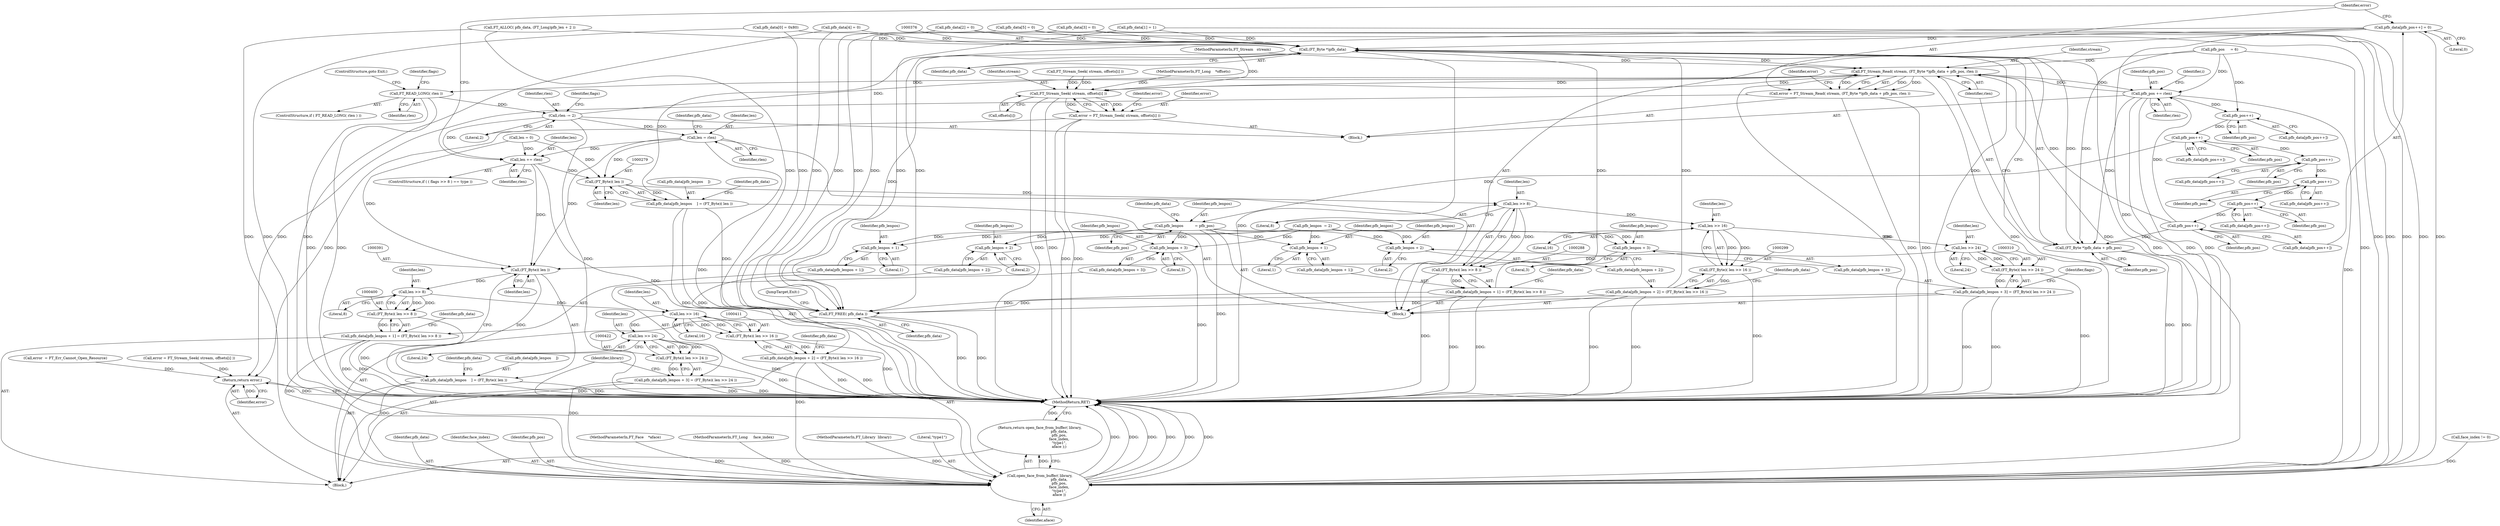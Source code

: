 digraph "0_savannah_c69891a1345640096fbf396e8dd567fe879ce233@pointer" {
"1000364" [label="(Call,pfb_data[pfb_pos++] = 0)"];
"1000375" [label="(Call,(FT_Byte *)pfb_data)"];
"1000372" [label="(Call,FT_Stream_Read( stream, (FT_Byte *)pfb_data + pfb_pos, rlen ))"];
"1000244" [label="(Call,FT_Stream_Seek( stream, offsets[i] ))"];
"1000242" [label="(Call,error = FT_Stream_Seek( stream, offsets[i] ))"];
"1000438" [label="(Return,return error;)"];
"1000253" [label="(Call,FT_READ_LONG( rlen ))"];
"1000260" [label="(Call,rlen -= 2)"];
"1000269" [label="(Call,len += rlen)"];
"1000278" [label="(Call,(FT_Byte)( len ))"];
"1000274" [label="(Call,pfb_data[pfb_lenpos    ] = (FT_Byte)( len ))"];
"1000435" [label="(Call,FT_FREE( pfb_data ))"];
"1000289" [label="(Call,len >> 8)"];
"1000287" [label="(Call,(FT_Byte)( len >> 8 ))"];
"1000281" [label="(Call,pfb_data[pfb_lenpos + 1] = (FT_Byte)( len >> 8 ))"];
"1000300" [label="(Call,len >> 16)"];
"1000298" [label="(Call,(FT_Byte)( len >> 16 ))"];
"1000292" [label="(Call,pfb_data[pfb_lenpos + 2] = (FT_Byte)( len >> 16 ))"];
"1000311" [label="(Call,len >> 24)"];
"1000309" [label="(Call,(FT_Byte)( len >> 24 ))"];
"1000303" [label="(Call,pfb_data[pfb_lenpos + 3] = (FT_Byte)( len >> 24 ))"];
"1000390" [label="(Call,(FT_Byte)( len ))"];
"1000386" [label="(Call,pfb_data[pfb_lenpos    ] = (FT_Byte)( len ))"];
"1000427" [label="(Call,open_face_from_buffer( library,\n                                  pfb_data,\n                                  pfb_pos,\n                                  face_index,\n                                  \"type1\",\n                                  aface ))"];
"1000426" [label="(Return,return open_face_from_buffer( library,\n                                  pfb_data,\n                                  pfb_pos,\n                                  face_index,\n                                  \"type1\",\n                                  aface );)"];
"1000401" [label="(Call,len >> 8)"];
"1000399" [label="(Call,(FT_Byte)( len >> 8 ))"];
"1000393" [label="(Call,pfb_data[pfb_lenpos + 1] = (FT_Byte)( len >> 8 ))"];
"1000412" [label="(Call,len >> 16)"];
"1000410" [label="(Call,(FT_Byte)( len >> 16 ))"];
"1000404" [label="(Call,pfb_data[pfb_lenpos + 2] = (FT_Byte)( len >> 16 ))"];
"1000423" [label="(Call,len >> 24)"];
"1000421" [label="(Call,(FT_Byte)( len >> 24 ))"];
"1000415" [label="(Call,pfb_data[pfb_lenpos + 3] = (FT_Byte)( len >> 24 ))"];
"1000332" [label="(Call,len = rlen)"];
"1000370" [label="(Call,error = FT_Stream_Read( stream, (FT_Byte *)pfb_data + pfb_pos, rlen ))"];
"1000383" [label="(Call,pfb_pos += rlen)"];
"1000324" [label="(Call,pfb_pos++)"];
"1000338" [label="(Call,pfb_pos++)"];
"1000343" [label="(Call,pfb_lenpos          = pfb_pos)"];
"1000284" [label="(Call,pfb_lenpos + 1)"];
"1000295" [label="(Call,pfb_lenpos + 2)"];
"1000306" [label="(Call,pfb_lenpos + 3)"];
"1000396" [label="(Call,pfb_lenpos + 1)"];
"1000407" [label="(Call,pfb_lenpos + 2)"];
"1000418" [label="(Call,pfb_lenpos + 3)"];
"1000349" [label="(Call,pfb_pos++)"];
"1000355" [label="(Call,pfb_pos++)"];
"1000361" [label="(Call,pfb_pos++)"];
"1000367" [label="(Call,pfb_pos++)"];
"1000374" [label="(Call,(FT_Byte *)pfb_data + pfb_pos)"];
"1000393" [label="(Call,pfb_data[pfb_lenpos + 1] = (FT_Byte)( len >> 8 ))"];
"1000296" [label="(Identifier,pfb_lenpos)"];
"1000284" [label="(Call,pfb_lenpos + 1)"];
"1000398" [label="(Literal,1)"];
"1000343" [label="(Call,pfb_lenpos          = pfb_pos)"];
"1000397" [label="(Identifier,pfb_lenpos)"];
"1000297" [label="(Literal,2)"];
"1000436" [label="(Identifier,pfb_data)"];
"1000255" [label="(ControlStructure,goto Exit;)"];
"1000409" [label="(Literal,2)"];
"1000337" [label="(Identifier,pfb_data)"];
"1000304" [label="(Call,pfb_data[pfb_lenpos + 3])"];
"1000144" [label="(Call,face_index != 0)"];
"1000384" [label="(Identifier,pfb_pos)"];
"1000419" [label="(Identifier,pfb_lenpos)"];
"1000362" [label="(Identifier,pfb_pos)"];
"1000347" [label="(Call,pfb_data[pfb_pos++])"];
"1000261" [label="(Identifier,rlen)"];
"1000373" [label="(Identifier,stream)"];
"1000190" [label="(Call,pfb_data[0] = 0x80)"];
"1000387" [label="(Call,pfb_data[pfb_lenpos    ])"];
"1000350" [label="(Identifier,pfb_pos)"];
"1000428" [label="(Identifier,library)"];
"1000375" [label="(Call,(FT_Byte *)pfb_data)"];
"1000263" [label="(ControlStructure,if ( ( flags >> 8 ) == type ))"];
"1000420" [label="(Literal,3)"];
"1000378" [label="(Identifier,pfb_pos)"];
"1000278" [label="(Call,(FT_Byte)( len ))"];
"1000385" [label="(Identifier,rlen)"];
"1000424" [label="(Identifier,len)"];
"1000266" [label="(Identifier,flags)"];
"1000313" [label="(Literal,24)"];
"1000369" [label="(Literal,0)"];
"1000429" [label="(Identifier,pfb_data)"];
"1000285" [label="(Identifier,pfb_lenpos)"];
"1000406" [label="(Identifier,pfb_data)"];
"1000311" [label="(Call,len >> 24)"];
"1000381" [label="(Identifier,error)"];
"1000426" [label="(Return,return open_face_from_buffer( library,\n                                  pfb_data,\n                                  pfb_pos,\n                                  face_index,\n                                  \"type1\",\n                                  aface );)"];
"1000356" [label="(Identifier,pfb_pos)"];
"1000244" [label="(Call,FT_Stream_Seek( stream, offsets[i] ))"];
"1000258" [label="(Identifier,flags)"];
"1000270" [label="(Identifier,len)"];
"1000417" [label="(Identifier,pfb_data)"];
"1000367" [label="(Call,pfb_pos++)"];
"1000291" [label="(Literal,8)"];
"1000414" [label="(Literal,16)"];
"1000431" [label="(Identifier,face_index)"];
"1000289" [label="(Call,len >> 8)"];
"1000430" [label="(Identifier,pfb_pos)"];
"1000336" [label="(Call,pfb_data[pfb_pos++])"];
"1000427" [label="(Call,open_face_from_buffer( library,\n                                  pfb_data,\n                                  pfb_pos,\n                                  face_index,\n                                  \"type1\",\n                                  aface ))"];
"1000306" [label="(Call,pfb_lenpos + 3)"];
"1000365" [label="(Call,pfb_data[pfb_pos++])"];
"1000293" [label="(Call,pfb_data[pfb_lenpos + 2])"];
"1000334" [label="(Identifier,rlen)"];
"1000435" [label="(Call,FT_FREE( pfb_data ))"];
"1000404" [label="(Call,pfb_data[pfb_lenpos + 2] = (FT_Byte)( len >> 16 ))"];
"1000407" [label="(Call,pfb_lenpos + 2)"];
"1000402" [label="(Identifier,len)"];
"1000395" [label="(Identifier,pfb_data)"];
"1000440" [label="(MethodReturn,RET)"];
"1000421" [label="(Call,(FT_Byte)( len >> 24 ))"];
"1000345" [label="(Identifier,pfb_pos)"];
"1000333" [label="(Identifier,len)"];
"1000295" [label="(Call,pfb_lenpos + 2)"];
"1000415" [label="(Call,pfb_data[pfb_lenpos + 3] = (FT_Byte)( len >> 24 ))"];
"1000423" [label="(Call,len >> 24)"];
"1000396" [label="(Call,pfb_lenpos + 1)"];
"1000226" [label="(Call,len = 0)"];
"1000408" [label="(Identifier,pfb_lenpos)"];
"1000325" [label="(Identifier,pfb_pos)"];
"1000242" [label="(Call,error = FT_Stream_Seek( stream, offsets[i] ))"];
"1000403" [label="(Literal,8)"];
"1000416" [label="(Call,pfb_data[pfb_lenpos + 3])"];
"1000332" [label="(Call,len = rlen)"];
"1000283" [label="(Identifier,pfb_data)"];
"1000425" [label="(Literal,24)"];
"1000338" [label="(Call,pfb_pos++)"];
"1000215" [label="(Call,pfb_data[5] = 0)"];
"1000243" [label="(Identifier,error)"];
"1000290" [label="(Identifier,len)"];
"1000305" [label="(Identifier,pfb_data)"];
"1000392" [label="(Identifier,len)"];
"1000364" [label="(Call,pfb_data[pfb_pos++] = 0)"];
"1000246" [label="(Call,offsets[i])"];
"1000439" [label="(Identifier,error)"];
"1000302" [label="(Literal,16)"];
"1000195" [label="(Call,pfb_data[1] = 1)"];
"1000253" [label="(Call,FT_READ_LONG( rlen ))"];
"1000182" [label="(Call,FT_ALLOC( pfb_data, (FT_Long)pfb_len + 2 ))"];
"1000223" [label="(Call,pfb_lenpos  = 2)"];
"1000361" [label="(Call,pfb_pos++)"];
"1000412" [label="(Call,len >> 16)"];
"1000303" [label="(Call,pfb_data[pfb_lenpos + 3] = (FT_Byte)( len >> 24 ))"];
"1000339" [label="(Identifier,pfb_pos)"];
"1000250" [label="(Identifier,error)"];
"1000433" [label="(Identifier,aface)"];
"1000355" [label="(Call,pfb_pos++)"];
"1000280" [label="(Identifier,len)"];
"1000399" [label="(Call,(FT_Byte)( len >> 8 ))"];
"1000312" [label="(Identifier,len)"];
"1000241" [label="(Block,)"];
"1000205" [label="(Call,pfb_data[3] = 0)"];
"1000410" [label="(Call,(FT_Byte)( len >> 16 ))"];
"1000383" [label="(Call,pfb_pos += rlen)"];
"1000240" [label="(Identifier,i)"];
"1000281" [label="(Call,pfb_data[pfb_lenpos + 1] = (FT_Byte)( len >> 8 ))"];
"1000401" [label="(Call,len >> 8)"];
"1000405" [label="(Call,pfb_data[pfb_lenpos + 2])"];
"1000109" [label="(MethodParameterIn,FT_Stream   stream)"];
"1000260" [label="(Call,rlen -= 2)"];
"1000110" [label="(MethodParameterIn,FT_Long    *offsets)"];
"1000162" [label="(Call,error = FT_Stream_Seek( stream, offsets[i] ))"];
"1000437" [label="(JumpTarget,Exit:)"];
"1000309" [label="(Call,(FT_Byte)( len >> 24 ))"];
"1000113" [label="(MethodParameterIn,FT_Face    *aface)"];
"1000374" [label="(Call,(FT_Byte *)pfb_data + pfb_pos)"];
"1000368" [label="(Identifier,pfb_pos)"];
"1000301" [label="(Identifier,len)"];
"1000307" [label="(Identifier,pfb_lenpos)"];
"1000282" [label="(Call,pfb_data[pfb_lenpos + 1])"];
"1000294" [label="(Identifier,pfb_data)"];
"1000349" [label="(Call,pfb_pos++)"];
"1000322" [label="(Call,pfb_data[pfb_pos++])"];
"1000418" [label="(Call,pfb_lenpos + 3)"];
"1000274" [label="(Call,pfb_data[pfb_lenpos    ] = (FT_Byte)( len ))"];
"1000438" [label="(Return,return error;)"];
"1000359" [label="(Call,pfb_data[pfb_pos++])"];
"1000164" [label="(Call,FT_Stream_Seek( stream, offsets[i] ))"];
"1000348" [label="(Identifier,pfb_data)"];
"1000210" [label="(Call,pfb_data[4] = 0)"];
"1000275" [label="(Call,pfb_data[pfb_lenpos    ])"];
"1000273" [label="(Block,)"];
"1000254" [label="(Identifier,rlen)"];
"1000262" [label="(Literal,2)"];
"1000413" [label="(Identifier,len)"];
"1000286" [label="(Literal,1)"];
"1000394" [label="(Call,pfb_data[pfb_lenpos + 1])"];
"1000245" [label="(Identifier,stream)"];
"1000372" [label="(Call,FT_Stream_Read( stream, (FT_Byte *)pfb_data + pfb_pos, rlen ))"];
"1000353" [label="(Call,pfb_data[pfb_pos++])"];
"1000271" [label="(Identifier,rlen)"];
"1000300" [label="(Call,len >> 16)"];
"1000269" [label="(Call,len += rlen)"];
"1000114" [label="(Block,)"];
"1000220" [label="(Call,pfb_pos     = 6)"];
"1000390" [label="(Call,(FT_Byte)( len ))"];
"1000287" [label="(Call,(FT_Byte)( len >> 8 ))"];
"1000112" [label="(MethodParameterIn,FT_Long     face_index)"];
"1000298" [label="(Call,(FT_Byte)( len >> 16 ))"];
"1000200" [label="(Call,pfb_data[2] = 0)"];
"1000317" [label="(Identifier,flags)"];
"1000370" [label="(Call,error = FT_Stream_Read( stream, (FT_Byte *)pfb_data + pfb_pos, rlen ))"];
"1000371" [label="(Identifier,error)"];
"1000292" [label="(Call,pfb_data[pfb_lenpos + 2] = (FT_Byte)( len >> 16 ))"];
"1000344" [label="(Identifier,pfb_lenpos)"];
"1000377" [label="(Identifier,pfb_data)"];
"1000308" [label="(Literal,3)"];
"1000252" [label="(ControlStructure,if ( FT_READ_LONG( rlen ) ))"];
"1000386" [label="(Call,pfb_data[pfb_lenpos    ] = (FT_Byte)( len ))"];
"1000324" [label="(Call,pfb_pos++)"];
"1000108" [label="(MethodParameterIn,FT_Library  library)"];
"1000379" [label="(Identifier,rlen)"];
"1000116" [label="(Call,error  = FT_Err_Cannot_Open_Resource)"];
"1000432" [label="(Literal,\"type1\")"];
"1000364" -> "1000273"  [label="AST: "];
"1000364" -> "1000369"  [label="CFG: "];
"1000365" -> "1000364"  [label="AST: "];
"1000369" -> "1000364"  [label="AST: "];
"1000371" -> "1000364"  [label="CFG: "];
"1000364" -> "1000440"  [label="DDG: "];
"1000364" -> "1000375"  [label="DDG: "];
"1000364" -> "1000427"  [label="DDG: "];
"1000364" -> "1000435"  [label="DDG: "];
"1000375" -> "1000374"  [label="AST: "];
"1000375" -> "1000377"  [label="CFG: "];
"1000376" -> "1000375"  [label="AST: "];
"1000377" -> "1000375"  [label="AST: "];
"1000378" -> "1000375"  [label="CFG: "];
"1000375" -> "1000440"  [label="DDG: "];
"1000375" -> "1000372"  [label="DDG: "];
"1000375" -> "1000374"  [label="DDG: "];
"1000281" -> "1000375"  [label="DDG: "];
"1000274" -> "1000375"  [label="DDG: "];
"1000303" -> "1000375"  [label="DDG: "];
"1000205" -> "1000375"  [label="DDG: "];
"1000190" -> "1000375"  [label="DDG: "];
"1000210" -> "1000375"  [label="DDG: "];
"1000195" -> "1000375"  [label="DDG: "];
"1000182" -> "1000375"  [label="DDG: "];
"1000200" -> "1000375"  [label="DDG: "];
"1000292" -> "1000375"  [label="DDG: "];
"1000215" -> "1000375"  [label="DDG: "];
"1000375" -> "1000427"  [label="DDG: "];
"1000375" -> "1000435"  [label="DDG: "];
"1000372" -> "1000370"  [label="AST: "];
"1000372" -> "1000379"  [label="CFG: "];
"1000373" -> "1000372"  [label="AST: "];
"1000374" -> "1000372"  [label="AST: "];
"1000379" -> "1000372"  [label="AST: "];
"1000370" -> "1000372"  [label="CFG: "];
"1000372" -> "1000440"  [label="DDG: "];
"1000372" -> "1000440"  [label="DDG: "];
"1000372" -> "1000440"  [label="DDG: "];
"1000372" -> "1000244"  [label="DDG: "];
"1000372" -> "1000253"  [label="DDG: "];
"1000372" -> "1000370"  [label="DDG: "];
"1000372" -> "1000370"  [label="DDG: "];
"1000372" -> "1000370"  [label="DDG: "];
"1000244" -> "1000372"  [label="DDG: "];
"1000109" -> "1000372"  [label="DDG: "];
"1000220" -> "1000372"  [label="DDG: "];
"1000383" -> "1000372"  [label="DDG: "];
"1000367" -> "1000372"  [label="DDG: "];
"1000260" -> "1000372"  [label="DDG: "];
"1000372" -> "1000383"  [label="DDG: "];
"1000244" -> "1000242"  [label="AST: "];
"1000244" -> "1000246"  [label="CFG: "];
"1000245" -> "1000244"  [label="AST: "];
"1000246" -> "1000244"  [label="AST: "];
"1000242" -> "1000244"  [label="CFG: "];
"1000244" -> "1000440"  [label="DDG: "];
"1000244" -> "1000440"  [label="DDG: "];
"1000244" -> "1000242"  [label="DDG: "];
"1000244" -> "1000242"  [label="DDG: "];
"1000164" -> "1000244"  [label="DDG: "];
"1000164" -> "1000244"  [label="DDG: "];
"1000109" -> "1000244"  [label="DDG: "];
"1000110" -> "1000244"  [label="DDG: "];
"1000242" -> "1000241"  [label="AST: "];
"1000243" -> "1000242"  [label="AST: "];
"1000250" -> "1000242"  [label="CFG: "];
"1000242" -> "1000440"  [label="DDG: "];
"1000242" -> "1000440"  [label="DDG: "];
"1000242" -> "1000438"  [label="DDG: "];
"1000438" -> "1000114"  [label="AST: "];
"1000438" -> "1000439"  [label="CFG: "];
"1000439" -> "1000438"  [label="AST: "];
"1000440" -> "1000438"  [label="CFG: "];
"1000438" -> "1000440"  [label="DDG: "];
"1000439" -> "1000438"  [label="DDG: "];
"1000116" -> "1000438"  [label="DDG: "];
"1000162" -> "1000438"  [label="DDG: "];
"1000370" -> "1000438"  [label="DDG: "];
"1000253" -> "1000252"  [label="AST: "];
"1000253" -> "1000254"  [label="CFG: "];
"1000254" -> "1000253"  [label="AST: "];
"1000255" -> "1000253"  [label="CFG: "];
"1000258" -> "1000253"  [label="CFG: "];
"1000253" -> "1000440"  [label="DDG: "];
"1000253" -> "1000440"  [label="DDG: "];
"1000253" -> "1000260"  [label="DDG: "];
"1000260" -> "1000241"  [label="AST: "];
"1000260" -> "1000262"  [label="CFG: "];
"1000261" -> "1000260"  [label="AST: "];
"1000262" -> "1000260"  [label="AST: "];
"1000266" -> "1000260"  [label="CFG: "];
"1000260" -> "1000440"  [label="DDG: "];
"1000260" -> "1000269"  [label="DDG: "];
"1000260" -> "1000332"  [label="DDG: "];
"1000269" -> "1000263"  [label="AST: "];
"1000269" -> "1000271"  [label="CFG: "];
"1000270" -> "1000269"  [label="AST: "];
"1000271" -> "1000269"  [label="AST: "];
"1000371" -> "1000269"  [label="CFG: "];
"1000269" -> "1000440"  [label="DDG: "];
"1000332" -> "1000269"  [label="DDG: "];
"1000226" -> "1000269"  [label="DDG: "];
"1000269" -> "1000278"  [label="DDG: "];
"1000269" -> "1000390"  [label="DDG: "];
"1000278" -> "1000274"  [label="AST: "];
"1000278" -> "1000280"  [label="CFG: "];
"1000279" -> "1000278"  [label="AST: "];
"1000280" -> "1000278"  [label="AST: "];
"1000274" -> "1000278"  [label="CFG: "];
"1000278" -> "1000274"  [label="DDG: "];
"1000332" -> "1000278"  [label="DDG: "];
"1000226" -> "1000278"  [label="DDG: "];
"1000278" -> "1000289"  [label="DDG: "];
"1000274" -> "1000273"  [label="AST: "];
"1000275" -> "1000274"  [label="AST: "];
"1000283" -> "1000274"  [label="CFG: "];
"1000274" -> "1000440"  [label="DDG: "];
"1000274" -> "1000440"  [label="DDG: "];
"1000274" -> "1000435"  [label="DDG: "];
"1000435" -> "1000114"  [label="AST: "];
"1000435" -> "1000436"  [label="CFG: "];
"1000436" -> "1000435"  [label="AST: "];
"1000437" -> "1000435"  [label="CFG: "];
"1000435" -> "1000440"  [label="DDG: "];
"1000435" -> "1000440"  [label="DDG: "];
"1000281" -> "1000435"  [label="DDG: "];
"1000303" -> "1000435"  [label="DDG: "];
"1000205" -> "1000435"  [label="DDG: "];
"1000190" -> "1000435"  [label="DDG: "];
"1000210" -> "1000435"  [label="DDG: "];
"1000195" -> "1000435"  [label="DDG: "];
"1000182" -> "1000435"  [label="DDG: "];
"1000200" -> "1000435"  [label="DDG: "];
"1000292" -> "1000435"  [label="DDG: "];
"1000215" -> "1000435"  [label="DDG: "];
"1000289" -> "1000287"  [label="AST: "];
"1000289" -> "1000291"  [label="CFG: "];
"1000290" -> "1000289"  [label="AST: "];
"1000291" -> "1000289"  [label="AST: "];
"1000287" -> "1000289"  [label="CFG: "];
"1000289" -> "1000287"  [label="DDG: "];
"1000289" -> "1000287"  [label="DDG: "];
"1000289" -> "1000300"  [label="DDG: "];
"1000287" -> "1000281"  [label="AST: "];
"1000288" -> "1000287"  [label="AST: "];
"1000281" -> "1000287"  [label="CFG: "];
"1000287" -> "1000440"  [label="DDG: "];
"1000287" -> "1000281"  [label="DDG: "];
"1000281" -> "1000273"  [label="AST: "];
"1000282" -> "1000281"  [label="AST: "];
"1000294" -> "1000281"  [label="CFG: "];
"1000281" -> "1000440"  [label="DDG: "];
"1000281" -> "1000440"  [label="DDG: "];
"1000300" -> "1000298"  [label="AST: "];
"1000300" -> "1000302"  [label="CFG: "];
"1000301" -> "1000300"  [label="AST: "];
"1000302" -> "1000300"  [label="AST: "];
"1000298" -> "1000300"  [label="CFG: "];
"1000300" -> "1000298"  [label="DDG: "];
"1000300" -> "1000298"  [label="DDG: "];
"1000300" -> "1000311"  [label="DDG: "];
"1000298" -> "1000292"  [label="AST: "];
"1000299" -> "1000298"  [label="AST: "];
"1000292" -> "1000298"  [label="CFG: "];
"1000298" -> "1000440"  [label="DDG: "];
"1000298" -> "1000292"  [label="DDG: "];
"1000292" -> "1000273"  [label="AST: "];
"1000293" -> "1000292"  [label="AST: "];
"1000305" -> "1000292"  [label="CFG: "];
"1000292" -> "1000440"  [label="DDG: "];
"1000292" -> "1000440"  [label="DDG: "];
"1000311" -> "1000309"  [label="AST: "];
"1000311" -> "1000313"  [label="CFG: "];
"1000312" -> "1000311"  [label="AST: "];
"1000313" -> "1000311"  [label="AST: "];
"1000309" -> "1000311"  [label="CFG: "];
"1000311" -> "1000309"  [label="DDG: "];
"1000311" -> "1000309"  [label="DDG: "];
"1000311" -> "1000390"  [label="DDG: "];
"1000309" -> "1000303"  [label="AST: "];
"1000310" -> "1000309"  [label="AST: "];
"1000303" -> "1000309"  [label="CFG: "];
"1000309" -> "1000440"  [label="DDG: "];
"1000309" -> "1000303"  [label="DDG: "];
"1000303" -> "1000273"  [label="AST: "];
"1000304" -> "1000303"  [label="AST: "];
"1000317" -> "1000303"  [label="CFG: "];
"1000303" -> "1000440"  [label="DDG: "];
"1000303" -> "1000440"  [label="DDG: "];
"1000390" -> "1000386"  [label="AST: "];
"1000390" -> "1000392"  [label="CFG: "];
"1000391" -> "1000390"  [label="AST: "];
"1000392" -> "1000390"  [label="AST: "];
"1000386" -> "1000390"  [label="CFG: "];
"1000390" -> "1000386"  [label="DDG: "];
"1000332" -> "1000390"  [label="DDG: "];
"1000226" -> "1000390"  [label="DDG: "];
"1000390" -> "1000401"  [label="DDG: "];
"1000386" -> "1000114"  [label="AST: "];
"1000387" -> "1000386"  [label="AST: "];
"1000395" -> "1000386"  [label="CFG: "];
"1000386" -> "1000440"  [label="DDG: "];
"1000386" -> "1000440"  [label="DDG: "];
"1000386" -> "1000427"  [label="DDG: "];
"1000427" -> "1000426"  [label="AST: "];
"1000427" -> "1000433"  [label="CFG: "];
"1000428" -> "1000427"  [label="AST: "];
"1000429" -> "1000427"  [label="AST: "];
"1000430" -> "1000427"  [label="AST: "];
"1000431" -> "1000427"  [label="AST: "];
"1000432" -> "1000427"  [label="AST: "];
"1000433" -> "1000427"  [label="AST: "];
"1000426" -> "1000427"  [label="CFG: "];
"1000427" -> "1000440"  [label="DDG: "];
"1000427" -> "1000440"  [label="DDG: "];
"1000427" -> "1000440"  [label="DDG: "];
"1000427" -> "1000440"  [label="DDG: "];
"1000427" -> "1000440"  [label="DDG: "];
"1000427" -> "1000440"  [label="DDG: "];
"1000427" -> "1000426"  [label="DDG: "];
"1000108" -> "1000427"  [label="DDG: "];
"1000404" -> "1000427"  [label="DDG: "];
"1000215" -> "1000427"  [label="DDG: "];
"1000205" -> "1000427"  [label="DDG: "];
"1000190" -> "1000427"  [label="DDG: "];
"1000415" -> "1000427"  [label="DDG: "];
"1000210" -> "1000427"  [label="DDG: "];
"1000195" -> "1000427"  [label="DDG: "];
"1000182" -> "1000427"  [label="DDG: "];
"1000393" -> "1000427"  [label="DDG: "];
"1000200" -> "1000427"  [label="DDG: "];
"1000220" -> "1000427"  [label="DDG: "];
"1000383" -> "1000427"  [label="DDG: "];
"1000144" -> "1000427"  [label="DDG: "];
"1000112" -> "1000427"  [label="DDG: "];
"1000113" -> "1000427"  [label="DDG: "];
"1000426" -> "1000114"  [label="AST: "];
"1000440" -> "1000426"  [label="CFG: "];
"1000426" -> "1000440"  [label="DDG: "];
"1000401" -> "1000399"  [label="AST: "];
"1000401" -> "1000403"  [label="CFG: "];
"1000402" -> "1000401"  [label="AST: "];
"1000403" -> "1000401"  [label="AST: "];
"1000399" -> "1000401"  [label="CFG: "];
"1000401" -> "1000399"  [label="DDG: "];
"1000401" -> "1000399"  [label="DDG: "];
"1000401" -> "1000412"  [label="DDG: "];
"1000399" -> "1000393"  [label="AST: "];
"1000400" -> "1000399"  [label="AST: "];
"1000393" -> "1000399"  [label="CFG: "];
"1000399" -> "1000440"  [label="DDG: "];
"1000399" -> "1000393"  [label="DDG: "];
"1000393" -> "1000114"  [label="AST: "];
"1000394" -> "1000393"  [label="AST: "];
"1000406" -> "1000393"  [label="CFG: "];
"1000393" -> "1000440"  [label="DDG: "];
"1000393" -> "1000440"  [label="DDG: "];
"1000412" -> "1000410"  [label="AST: "];
"1000412" -> "1000414"  [label="CFG: "];
"1000413" -> "1000412"  [label="AST: "];
"1000414" -> "1000412"  [label="AST: "];
"1000410" -> "1000412"  [label="CFG: "];
"1000412" -> "1000410"  [label="DDG: "];
"1000412" -> "1000410"  [label="DDG: "];
"1000412" -> "1000423"  [label="DDG: "];
"1000410" -> "1000404"  [label="AST: "];
"1000411" -> "1000410"  [label="AST: "];
"1000404" -> "1000410"  [label="CFG: "];
"1000410" -> "1000440"  [label="DDG: "];
"1000410" -> "1000404"  [label="DDG: "];
"1000404" -> "1000114"  [label="AST: "];
"1000405" -> "1000404"  [label="AST: "];
"1000417" -> "1000404"  [label="CFG: "];
"1000404" -> "1000440"  [label="DDG: "];
"1000404" -> "1000440"  [label="DDG: "];
"1000423" -> "1000421"  [label="AST: "];
"1000423" -> "1000425"  [label="CFG: "];
"1000424" -> "1000423"  [label="AST: "];
"1000425" -> "1000423"  [label="AST: "];
"1000421" -> "1000423"  [label="CFG: "];
"1000423" -> "1000440"  [label="DDG: "];
"1000423" -> "1000421"  [label="DDG: "];
"1000423" -> "1000421"  [label="DDG: "];
"1000421" -> "1000415"  [label="AST: "];
"1000422" -> "1000421"  [label="AST: "];
"1000415" -> "1000421"  [label="CFG: "];
"1000421" -> "1000440"  [label="DDG: "];
"1000421" -> "1000415"  [label="DDG: "];
"1000415" -> "1000114"  [label="AST: "];
"1000416" -> "1000415"  [label="AST: "];
"1000428" -> "1000415"  [label="CFG: "];
"1000415" -> "1000440"  [label="DDG: "];
"1000415" -> "1000440"  [label="DDG: "];
"1000332" -> "1000273"  [label="AST: "];
"1000332" -> "1000334"  [label="CFG: "];
"1000333" -> "1000332"  [label="AST: "];
"1000334" -> "1000332"  [label="AST: "];
"1000337" -> "1000332"  [label="CFG: "];
"1000332" -> "1000440"  [label="DDG: "];
"1000370" -> "1000241"  [label="AST: "];
"1000371" -> "1000370"  [label="AST: "];
"1000381" -> "1000370"  [label="CFG: "];
"1000370" -> "1000440"  [label="DDG: "];
"1000370" -> "1000440"  [label="DDG: "];
"1000383" -> "1000241"  [label="AST: "];
"1000383" -> "1000385"  [label="CFG: "];
"1000384" -> "1000383"  [label="AST: "];
"1000385" -> "1000383"  [label="AST: "];
"1000240" -> "1000383"  [label="CFG: "];
"1000383" -> "1000440"  [label="DDG: "];
"1000383" -> "1000440"  [label="DDG: "];
"1000383" -> "1000324"  [label="DDG: "];
"1000383" -> "1000374"  [label="DDG: "];
"1000220" -> "1000383"  [label="DDG: "];
"1000367" -> "1000383"  [label="DDG: "];
"1000324" -> "1000322"  [label="AST: "];
"1000324" -> "1000325"  [label="CFG: "];
"1000325" -> "1000324"  [label="AST: "];
"1000322" -> "1000324"  [label="CFG: "];
"1000220" -> "1000324"  [label="DDG: "];
"1000324" -> "1000338"  [label="DDG: "];
"1000338" -> "1000336"  [label="AST: "];
"1000338" -> "1000339"  [label="CFG: "];
"1000339" -> "1000338"  [label="AST: "];
"1000336" -> "1000338"  [label="CFG: "];
"1000338" -> "1000343"  [label="DDG: "];
"1000338" -> "1000349"  [label="DDG: "];
"1000343" -> "1000273"  [label="AST: "];
"1000343" -> "1000345"  [label="CFG: "];
"1000344" -> "1000343"  [label="AST: "];
"1000345" -> "1000343"  [label="AST: "];
"1000348" -> "1000343"  [label="CFG: "];
"1000343" -> "1000440"  [label="DDG: "];
"1000343" -> "1000284"  [label="DDG: "];
"1000343" -> "1000295"  [label="DDG: "];
"1000343" -> "1000306"  [label="DDG: "];
"1000343" -> "1000396"  [label="DDG: "];
"1000343" -> "1000407"  [label="DDG: "];
"1000343" -> "1000418"  [label="DDG: "];
"1000284" -> "1000282"  [label="AST: "];
"1000284" -> "1000286"  [label="CFG: "];
"1000285" -> "1000284"  [label="AST: "];
"1000286" -> "1000284"  [label="AST: "];
"1000282" -> "1000284"  [label="CFG: "];
"1000223" -> "1000284"  [label="DDG: "];
"1000295" -> "1000293"  [label="AST: "];
"1000295" -> "1000297"  [label="CFG: "];
"1000296" -> "1000295"  [label="AST: "];
"1000297" -> "1000295"  [label="AST: "];
"1000293" -> "1000295"  [label="CFG: "];
"1000223" -> "1000295"  [label="DDG: "];
"1000306" -> "1000304"  [label="AST: "];
"1000306" -> "1000308"  [label="CFG: "];
"1000307" -> "1000306"  [label="AST: "];
"1000308" -> "1000306"  [label="AST: "];
"1000304" -> "1000306"  [label="CFG: "];
"1000223" -> "1000306"  [label="DDG: "];
"1000396" -> "1000394"  [label="AST: "];
"1000396" -> "1000398"  [label="CFG: "];
"1000397" -> "1000396"  [label="AST: "];
"1000398" -> "1000396"  [label="AST: "];
"1000394" -> "1000396"  [label="CFG: "];
"1000223" -> "1000396"  [label="DDG: "];
"1000407" -> "1000405"  [label="AST: "];
"1000407" -> "1000409"  [label="CFG: "];
"1000408" -> "1000407"  [label="AST: "];
"1000409" -> "1000407"  [label="AST: "];
"1000405" -> "1000407"  [label="CFG: "];
"1000223" -> "1000407"  [label="DDG: "];
"1000418" -> "1000416"  [label="AST: "];
"1000418" -> "1000420"  [label="CFG: "];
"1000419" -> "1000418"  [label="AST: "];
"1000420" -> "1000418"  [label="AST: "];
"1000416" -> "1000418"  [label="CFG: "];
"1000418" -> "1000440"  [label="DDG: "];
"1000223" -> "1000418"  [label="DDG: "];
"1000349" -> "1000347"  [label="AST: "];
"1000349" -> "1000350"  [label="CFG: "];
"1000350" -> "1000349"  [label="AST: "];
"1000347" -> "1000349"  [label="CFG: "];
"1000349" -> "1000355"  [label="DDG: "];
"1000355" -> "1000353"  [label="AST: "];
"1000355" -> "1000356"  [label="CFG: "];
"1000356" -> "1000355"  [label="AST: "];
"1000353" -> "1000355"  [label="CFG: "];
"1000355" -> "1000361"  [label="DDG: "];
"1000361" -> "1000359"  [label="AST: "];
"1000361" -> "1000362"  [label="CFG: "];
"1000362" -> "1000361"  [label="AST: "];
"1000359" -> "1000361"  [label="CFG: "];
"1000361" -> "1000367"  [label="DDG: "];
"1000367" -> "1000365"  [label="AST: "];
"1000367" -> "1000368"  [label="CFG: "];
"1000368" -> "1000367"  [label="AST: "];
"1000365" -> "1000367"  [label="CFG: "];
"1000367" -> "1000374"  [label="DDG: "];
"1000374" -> "1000378"  [label="CFG: "];
"1000378" -> "1000374"  [label="AST: "];
"1000379" -> "1000374"  [label="CFG: "];
"1000374" -> "1000440"  [label="DDG: "];
"1000374" -> "1000440"  [label="DDG: "];
"1000220" -> "1000374"  [label="DDG: "];
}
